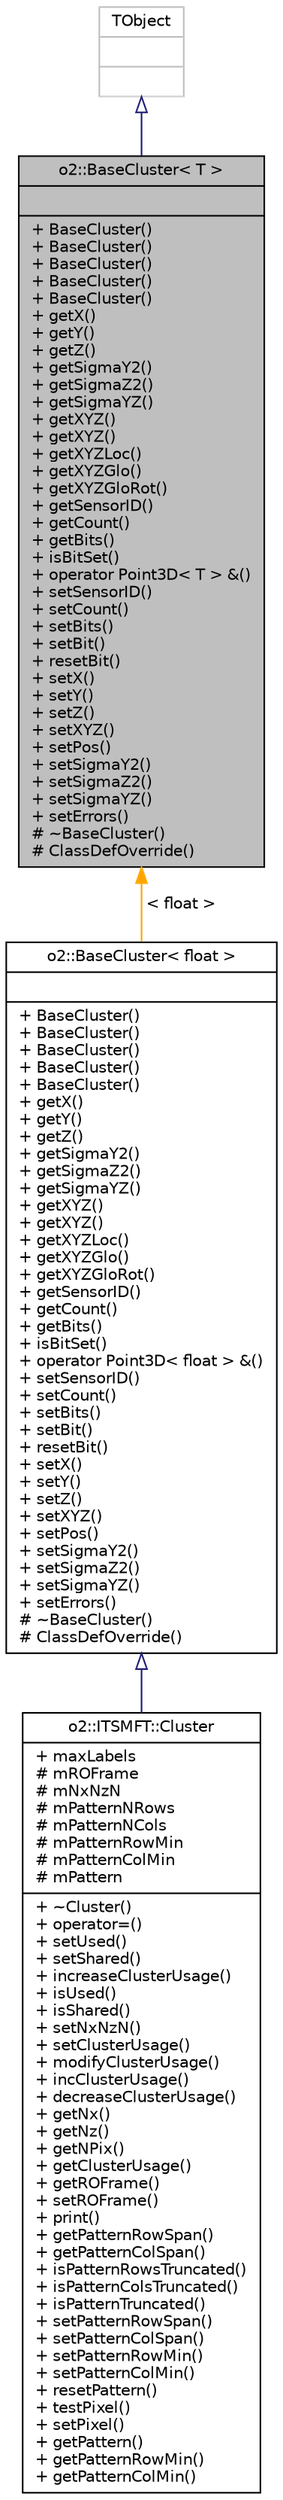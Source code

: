 digraph "o2::BaseCluster&lt; T &gt;"
{
 // INTERACTIVE_SVG=YES
  bgcolor="transparent";
  edge [fontname="Helvetica",fontsize="10",labelfontname="Helvetica",labelfontsize="10"];
  node [fontname="Helvetica",fontsize="10",shape=record];
  Node1 [label="{o2::BaseCluster\< T \>\n||+ BaseCluster()\l+ BaseCluster()\l+ BaseCluster()\l+ BaseCluster()\l+ BaseCluster()\l+ getX()\l+ getY()\l+ getZ()\l+ getSigmaY2()\l+ getSigmaZ2()\l+ getSigmaYZ()\l+ getXYZ()\l+ getXYZ()\l+ getXYZLoc()\l+ getXYZGlo()\l+ getXYZGloRot()\l+ getSensorID()\l+ getCount()\l+ getBits()\l+ isBitSet()\l+ operator Point3D\< T \> &()\l+ setSensorID()\l+ setCount()\l+ setBits()\l+ setBit()\l+ resetBit()\l+ setX()\l+ setY()\l+ setZ()\l+ setXYZ()\l+ setPos()\l+ setSigmaY2()\l+ setSigmaZ2()\l+ setSigmaYZ()\l+ setErrors()\l# ~BaseCluster()\l# ClassDefOverride()\l}",height=0.2,width=0.4,color="black", fillcolor="grey75", style="filled" fontcolor="black"];
  Node2 -> Node1 [dir="back",color="midnightblue",fontsize="10",style="solid",arrowtail="onormal",fontname="Helvetica"];
  Node2 [label="{TObject\n||}",height=0.2,width=0.4,color="grey75"];
  Node1 -> Node3 [dir="back",color="orange",fontsize="10",style="solid",label=" \< float \>" ,fontname="Helvetica"];
  Node3 [label="{o2::BaseCluster\< float \>\n||+ BaseCluster()\l+ BaseCluster()\l+ BaseCluster()\l+ BaseCluster()\l+ BaseCluster()\l+ getX()\l+ getY()\l+ getZ()\l+ getSigmaY2()\l+ getSigmaZ2()\l+ getSigmaYZ()\l+ getXYZ()\l+ getXYZ()\l+ getXYZLoc()\l+ getXYZGlo()\l+ getXYZGloRot()\l+ getSensorID()\l+ getCount()\l+ getBits()\l+ isBitSet()\l+ operator Point3D\< float \> &()\l+ setSensorID()\l+ setCount()\l+ setBits()\l+ setBit()\l+ resetBit()\l+ setX()\l+ setY()\l+ setZ()\l+ setXYZ()\l+ setPos()\l+ setSigmaY2()\l+ setSigmaZ2()\l+ setSigmaYZ()\l+ setErrors()\l# ~BaseCluster()\l# ClassDefOverride()\l}",height=0.2,width=0.4,color="black",URL="$da/d30/classo2_1_1BaseCluster.html"];
  Node3 -> Node4 [dir="back",color="midnightblue",fontsize="10",style="solid",arrowtail="onormal",fontname="Helvetica"];
  Node4 [label="{o2::ITSMFT::Cluster\n|+ maxLabels\l# mROFrame\l# mNxNzN\l# mPatternNRows\l# mPatternNCols\l# mPatternRowMin\l# mPatternColMin\l# mPattern\l|+ ~Cluster()\l+ operator=()\l+ setUsed()\l+ setShared()\l+ increaseClusterUsage()\l+ isUsed()\l+ isShared()\l+ setNxNzN()\l+ setClusterUsage()\l+ modifyClusterUsage()\l+ incClusterUsage()\l+ decreaseClusterUsage()\l+ getNx()\l+ getNz()\l+ getNPix()\l+ getClusterUsage()\l+ getROFrame()\l+ setROFrame()\l+ print()\l+ getPatternRowSpan()\l+ getPatternColSpan()\l+ isPatternRowsTruncated()\l+ isPatternColsTruncated()\l+ isPatternTruncated()\l+ setPatternRowSpan()\l+ setPatternColSpan()\l+ setPatternRowMin()\l+ setPatternColMin()\l+ resetPattern()\l+ testPixel()\l+ setPixel()\l+ getPattern()\l+ getPatternRowMin()\l+ getPatternColMin()\l}",height=0.2,width=0.4,color="black",URL="$d1/d15/classo2_1_1ITSMFT_1_1Cluster.html",tooltip="Cluster class for the ITSMFT. "];
}
